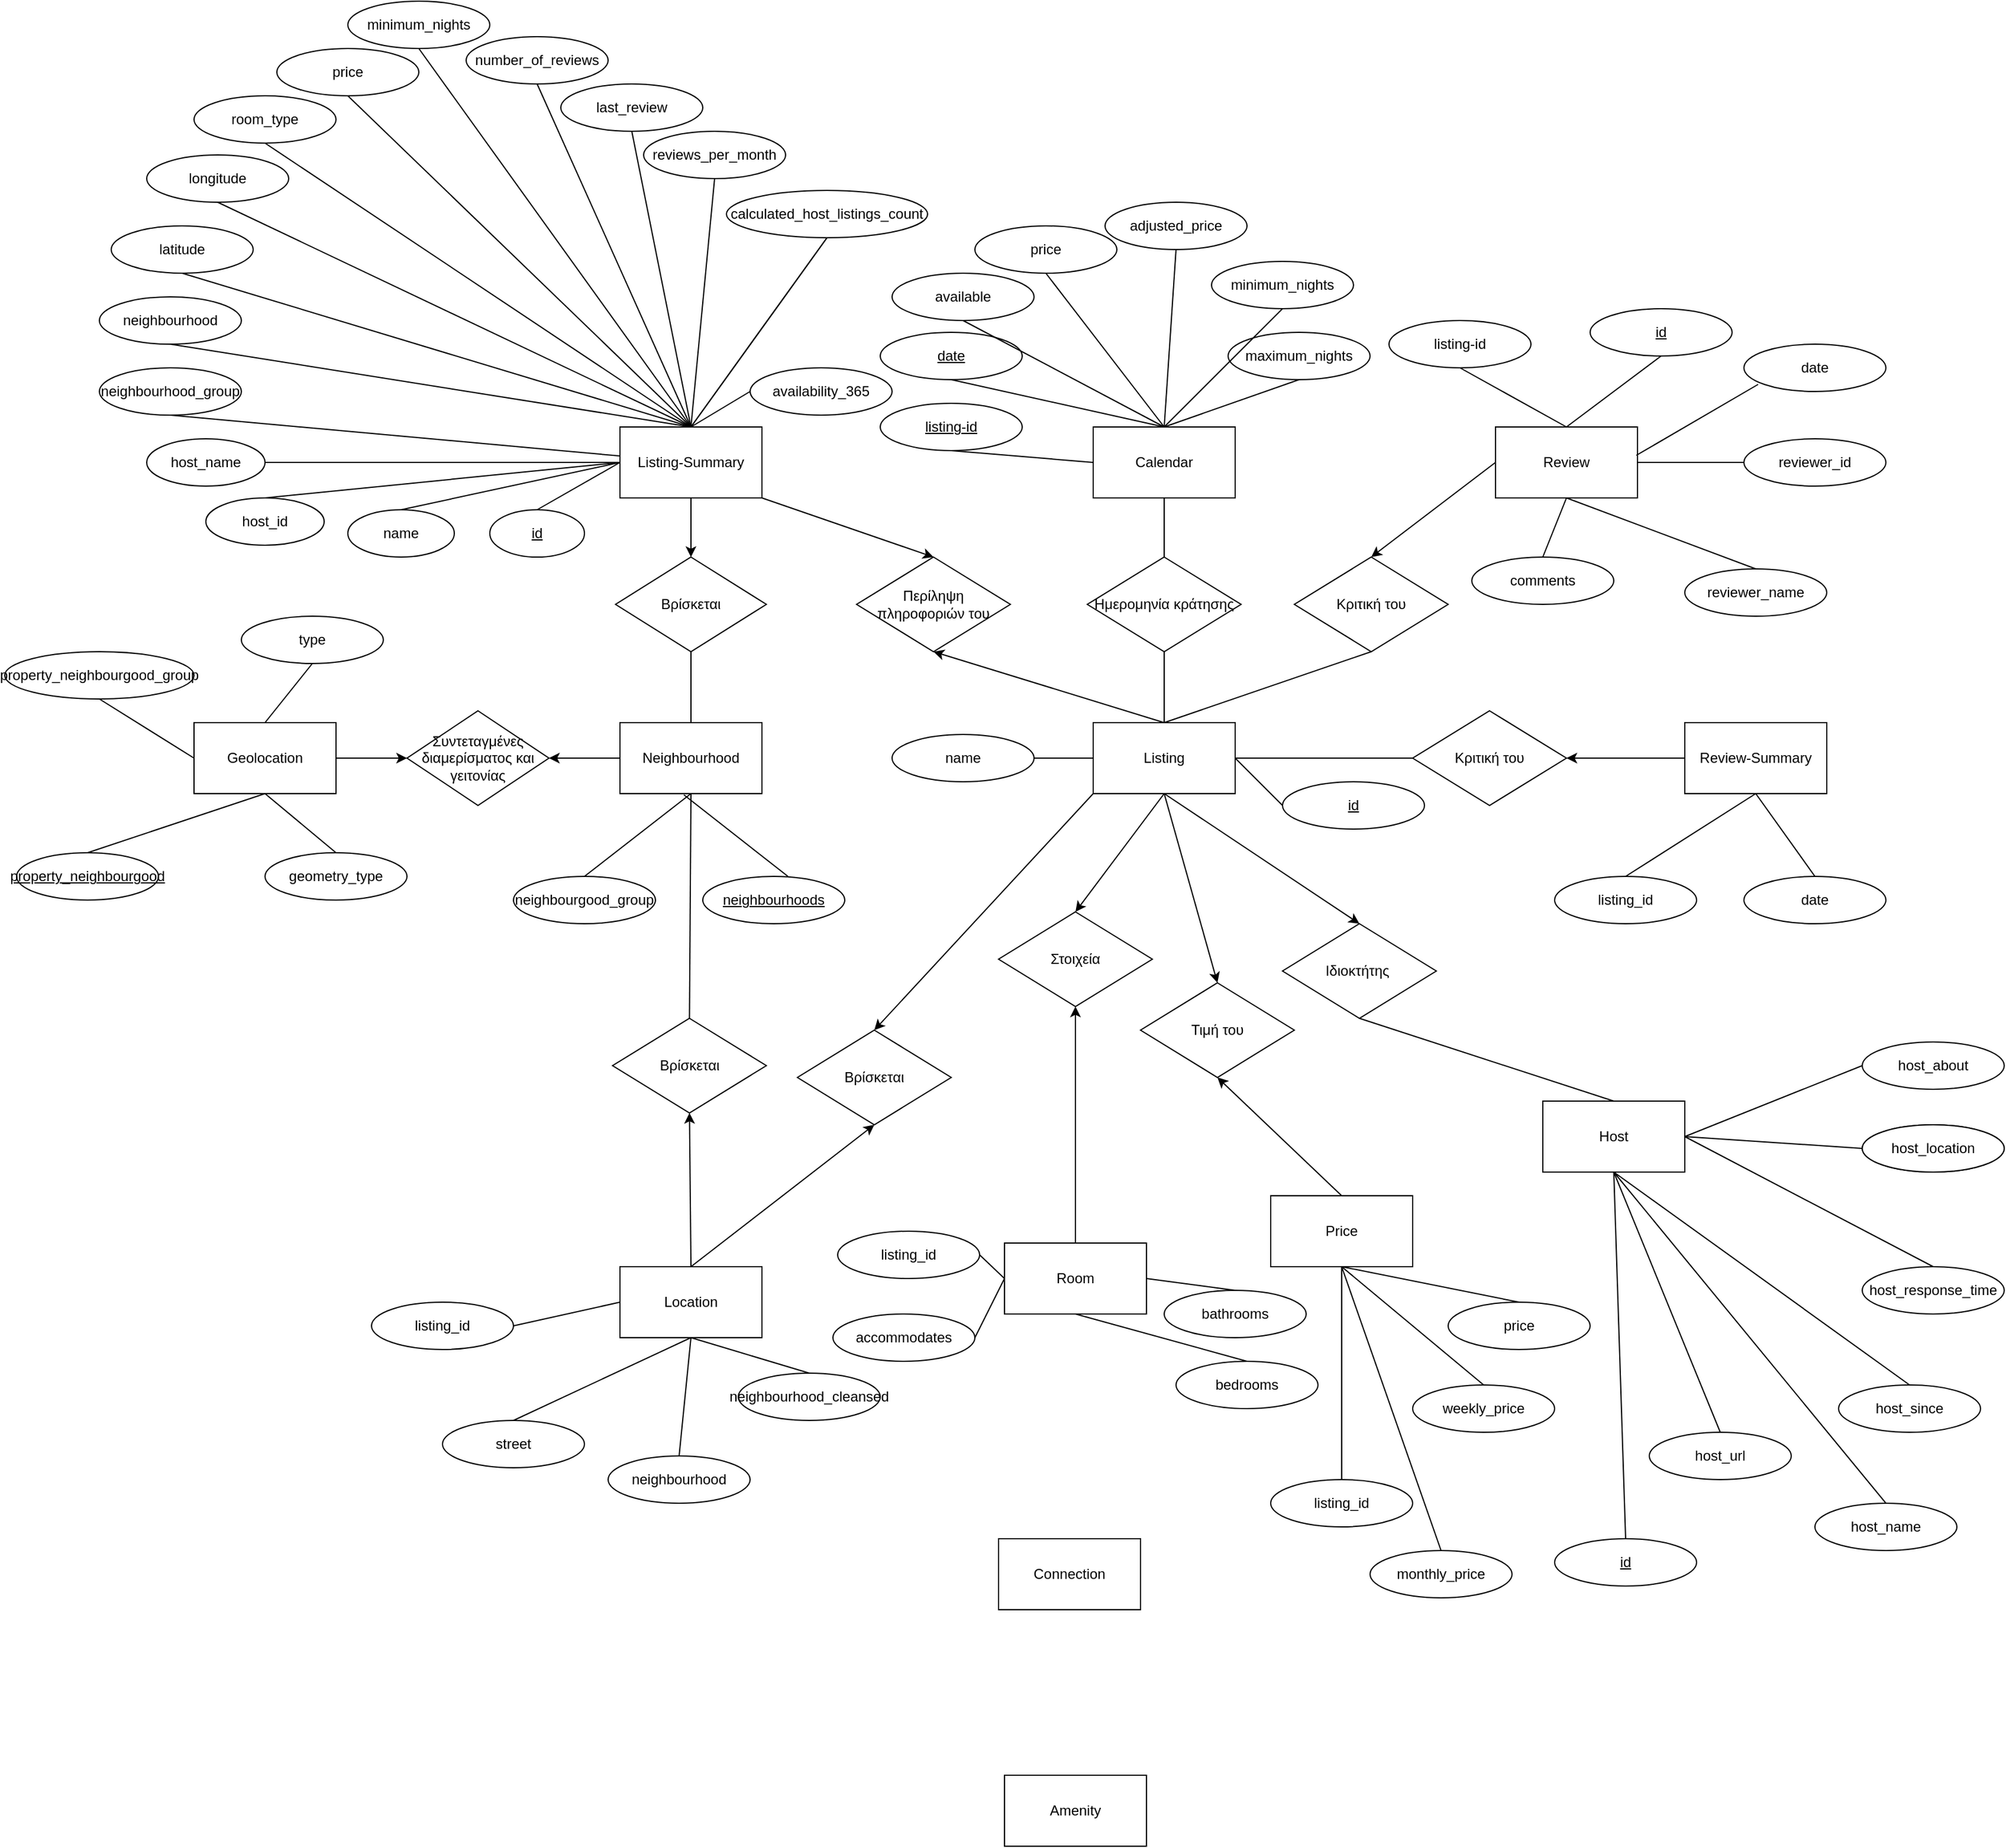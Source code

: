 <mxfile version="13.0.5" type="device"><diagram id="UAiMRbucUOJ_SY3LYuaQ" name="Page-1"><mxGraphModel dx="-914" dy="764" grid="1" gridSize="10" guides="1" tooltips="1" connect="1" arrows="1" fold="1" page="1" pageScale="1" pageWidth="2336" pageHeight="1654" math="0" shadow="0"><root><mxCell id="0"/><mxCell id="1" parent="0"/><mxCell id="X1BkcXf77LXOyuHD7ZVo-6" value="Neighbourhood" style="rounded=0;whiteSpace=wrap;html=1;" parent="1" vertex="1"><mxGeometry x="3200" y="640" width="120" height="60" as="geometry"/></mxCell><mxCell id="X1BkcXf77LXOyuHD7ZVo-7" value="Listing" style="rounded=0;whiteSpace=wrap;html=1;" parent="1" vertex="1"><mxGeometry x="3600" y="640" width="120" height="60" as="geometry"/></mxCell><mxCell id="X1BkcXf77LXOyuHD7ZVo-13" value="Calendar" style="rounded=0;whiteSpace=wrap;html=1;" parent="1" vertex="1"><mxGeometry x="3600" y="390" width="120" height="60" as="geometry"/></mxCell><mxCell id="X1BkcXf77LXOyuHD7ZVo-14" value="Ημερομηνία κράτησης" style="rhombus;whiteSpace=wrap;html=1;" parent="1" vertex="1"><mxGeometry x="3595" y="500" width="130" height="80" as="geometry"/></mxCell><mxCell id="BDQ0DOOAm5lUGZyzWq2v-1" value="Κριτική του" style="rhombus;whiteSpace=wrap;html=1;" parent="1" vertex="1"><mxGeometry x="3870" y="630" width="130" height="80" as="geometry"/></mxCell><mxCell id="peywVE52pKQyrYCD34j_-3" value="Ιδιοκτήτης&amp;nbsp;" style="rhombus;whiteSpace=wrap;html=1;" parent="1" vertex="1"><mxGeometry x="3760" y="810" width="130" height="80" as="geometry"/></mxCell><mxCell id="peywVE52pKQyrYCD34j_-10" value="Στοιχεία" style="rhombus;whiteSpace=wrap;html=1;" parent="1" vertex="1"><mxGeometry x="3520" y="800" width="130" height="80" as="geometry"/></mxCell><mxCell id="peywVE52pKQyrYCD34j_-14" value="Τιμή του" style="rhombus;whiteSpace=wrap;html=1;" parent="1" vertex="1"><mxGeometry x="3640" y="860" width="130" height="80" as="geometry"/></mxCell><mxCell id="peywVE52pKQyrYCD34j_-16" value="Βρίσκεται" style="rhombus;whiteSpace=wrap;html=1;" parent="1" vertex="1"><mxGeometry x="3350" y="900" width="130" height="80" as="geometry"/></mxCell><mxCell id="peywVE52pKQyrYCD34j_-22" value="Βρίσκεται" style="rhombus;whiteSpace=wrap;html=1;" parent="1" vertex="1"><mxGeometry x="3193.75" y="890" width="130" height="80" as="geometry"/></mxCell><mxCell id="BDQ0DOOAm5lUGZyzWq2v-3" value="Κριτική του" style="rhombus;whiteSpace=wrap;html=1;" parent="1" vertex="1"><mxGeometry x="3770" y="500" width="130" height="80" as="geometry"/></mxCell><mxCell id="X1BkcXf77LXOyuHD7ZVo-15" value="" style="endArrow=none;html=1;entryX=0.5;entryY=0;entryDx=0;entryDy=0;exitX=0.5;exitY=1;exitDx=0;exitDy=0;" parent="1" source="X1BkcXf77LXOyuHD7ZVo-14" target="X1BkcXf77LXOyuHD7ZVo-7" edge="1"><mxGeometry width="50" height="50" relative="1" as="geometry"><mxPoint x="3300" y="480" as="sourcePoint"/><mxPoint x="3350" y="430" as="targetPoint"/><Array as="points"><mxPoint x="3660" y="600"/></Array></mxGeometry></mxCell><mxCell id="X1BkcXf77LXOyuHD7ZVo-16" value="" style="endArrow=none;html=1;entryX=0.5;entryY=1;entryDx=0;entryDy=0;exitX=0.5;exitY=0;exitDx=0;exitDy=0;" parent="1" source="X1BkcXf77LXOyuHD7ZVo-14" target="X1BkcXf77LXOyuHD7ZVo-13" edge="1"><mxGeometry width="50" height="50" relative="1" as="geometry"><mxPoint x="3300" y="480" as="sourcePoint"/><mxPoint x="3350" y="430" as="targetPoint"/></mxGeometry></mxCell><mxCell id="X1BkcXf77LXOyuHD7ZVo-17" value="Listing-Summary" style="rounded=0;whiteSpace=wrap;html=1;" parent="1" vertex="1"><mxGeometry x="3200" y="390" width="120" height="60" as="geometry"/></mxCell><mxCell id="X1BkcXf77LXOyuHD7ZVo-21" value="Βρίσκεται" style="rhombus;whiteSpace=wrap;html=1;" parent="1" vertex="1"><mxGeometry x="3196.25" y="500" width="127.5" height="80" as="geometry"/></mxCell><mxCell id="X1BkcXf77LXOyuHD7ZVo-22" value="" style="endArrow=classic;html=1;exitX=0.5;exitY=1;exitDx=0;exitDy=0;entryX=0.5;entryY=0;entryDx=0;entryDy=0;" parent="1" source="X1BkcXf77LXOyuHD7ZVo-17" target="X1BkcXf77LXOyuHD7ZVo-21" edge="1"><mxGeometry width="50" height="50" relative="1" as="geometry"><mxPoint x="3300" y="630" as="sourcePoint"/><mxPoint x="3350" y="580" as="targetPoint"/></mxGeometry></mxCell><mxCell id="X1BkcXf77LXOyuHD7ZVo-23" value="" style="endArrow=none;html=1;exitX=0.5;exitY=0;exitDx=0;exitDy=0;entryX=0.5;entryY=1;entryDx=0;entryDy=0;" parent="1" source="X1BkcXf77LXOyuHD7ZVo-6" target="X1BkcXf77LXOyuHD7ZVo-21" edge="1"><mxGeometry width="50" height="50" relative="1" as="geometry"><mxPoint x="3300" y="630" as="sourcePoint"/><mxPoint x="3350" y="580" as="targetPoint"/></mxGeometry></mxCell><mxCell id="X1BkcXf77LXOyuHD7ZVo-24" value="Περίληψη πληροφοριών του" style="rhombus;whiteSpace=wrap;html=1;" parent="1" vertex="1"><mxGeometry x="3400" y="500" width="130" height="80" as="geometry"/></mxCell><mxCell id="X1BkcXf77LXOyuHD7ZVo-25" value="" style="endArrow=classic;html=1;exitX=1;exitY=1;exitDx=0;exitDy=0;entryX=0.5;entryY=0;entryDx=0;entryDy=0;" parent="1" source="X1BkcXf77LXOyuHD7ZVo-17" target="X1BkcXf77LXOyuHD7ZVo-24" edge="1"><mxGeometry width="50" height="50" relative="1" as="geometry"><mxPoint x="3300" y="630" as="sourcePoint"/><mxPoint x="3350" y="580" as="targetPoint"/></mxGeometry></mxCell><mxCell id="X1BkcXf77LXOyuHD7ZVo-26" value="" style="endArrow=classic;html=1;exitX=0.5;exitY=0;exitDx=0;exitDy=0;entryX=0.5;entryY=1;entryDx=0;entryDy=0;" parent="1" source="X1BkcXf77LXOyuHD7ZVo-7" target="X1BkcXf77LXOyuHD7ZVo-24" edge="1"><mxGeometry width="50" height="50" relative="1" as="geometry"><mxPoint x="3300" y="630" as="sourcePoint"/><mxPoint x="3350" y="580" as="targetPoint"/></mxGeometry></mxCell><mxCell id="X1BkcXf77LXOyuHD7ZVo-27" value="Review" style="rounded=0;whiteSpace=wrap;html=1;" parent="1" vertex="1"><mxGeometry x="3940" y="390" width="120" height="60" as="geometry"/></mxCell><mxCell id="X1BkcXf77LXOyuHD7ZVo-32" value="Review-Summary" style="rounded=0;whiteSpace=wrap;html=1;" parent="1" vertex="1"><mxGeometry x="4100" y="640" width="120" height="60" as="geometry"/></mxCell><mxCell id="X1BkcXf77LXOyuHD7ZVo-36" value="Geolocation" style="rounded=0;whiteSpace=wrap;html=1;" parent="1" vertex="1"><mxGeometry x="2840" y="640" width="120" height="60" as="geometry"/></mxCell><mxCell id="X1BkcXf77LXOyuHD7ZVo-37" value="Συντεταγμένες διαμερίσματος και γειτονίας" style="rhombus;whiteSpace=wrap;html=1;" parent="1" vertex="1"><mxGeometry x="3020" y="630" width="120" height="80" as="geometry"/></mxCell><mxCell id="X1BkcXf77LXOyuHD7ZVo-38" value="" style="endArrow=classic;html=1;exitX=1;exitY=0.5;exitDx=0;exitDy=0;entryX=0;entryY=0.5;entryDx=0;entryDy=0;" parent="1" target="X1BkcXf77LXOyuHD7ZVo-37" edge="1"><mxGeometry width="50" height="50" relative="1" as="geometry"><mxPoint x="2960" y="670" as="sourcePoint"/><mxPoint x="3210" y="580" as="targetPoint"/></mxGeometry></mxCell><mxCell id="X1BkcXf77LXOyuHD7ZVo-40" value="" style="endArrow=classic;html=1;exitX=0;exitY=0.5;exitDx=0;exitDy=0;entryX=1;entryY=0.5;entryDx=0;entryDy=0;" parent="1" source="X1BkcXf77LXOyuHD7ZVo-6" target="X1BkcXf77LXOyuHD7ZVo-37" edge="1"><mxGeometry width="50" height="50" relative="1" as="geometry"><mxPoint x="3460" y="630" as="sourcePoint"/><mxPoint x="3510" y="580" as="targetPoint"/></mxGeometry></mxCell><mxCell id="OshzOVzdiAapDsrD3Td_-1" value="neighbourgood_group" style="ellipse;whiteSpace=wrap;html=1;" parent="1" vertex="1"><mxGeometry x="3110" y="770" width="120" height="40" as="geometry"/></mxCell><mxCell id="OshzOVzdiAapDsrD3Td_-130" value="geometry_type" style="ellipse;whiteSpace=wrap;html=1;" parent="1" vertex="1"><mxGeometry x="2900" y="750" width="120" height="40" as="geometry"/></mxCell><mxCell id="OshzOVzdiAapDsrD3Td_-132" value="property_neighbourgood" style="ellipse;whiteSpace=wrap;html=1;fontStyle=4" parent="1" vertex="1"><mxGeometry x="2690" y="750" width="120" height="40" as="geometry"/></mxCell><mxCell id="OshzOVzdiAapDsrD3Td_-134" value="property_neighbourgood_group" style="ellipse;whiteSpace=wrap;html=1;" parent="1" vertex="1"><mxGeometry x="2680" y="580" width="160" height="40" as="geometry"/></mxCell><mxCell id="OshzOVzdiAapDsrD3Td_-136" value="type" style="ellipse;whiteSpace=wrap;html=1;" parent="1" vertex="1"><mxGeometry x="2880" y="550" width="120" height="40" as="geometry"/></mxCell><mxCell id="OshzOVzdiAapDsrD3Td_-2" value="&lt;u&gt;neighbourhoods&lt;/u&gt;" style="ellipse;whiteSpace=wrap;html=1;" parent="1" vertex="1"><mxGeometry x="3270" y="770" width="120" height="40" as="geometry"/></mxCell><mxCell id="OshzOVzdiAapDsrD3Td_-114" value="&lt;span&gt;name&lt;/span&gt;" style="ellipse;whiteSpace=wrap;html=1;fontStyle=0" parent="1" vertex="1"><mxGeometry x="3430" y="650" width="120" height="40" as="geometry"/></mxCell><mxCell id="peywVE52pKQyrYCD34j_-26" value="listing_id" style="ellipse;whiteSpace=wrap;html=1;fontStyle=0" parent="1" vertex="1"><mxGeometry x="2990" y="1130" width="120" height="40" as="geometry"/></mxCell><mxCell id="peywVE52pKQyrYCD34j_-28" value="street" style="ellipse;whiteSpace=wrap;html=1;fontStyle=0" parent="1" vertex="1"><mxGeometry x="3050" y="1230" width="120" height="40" as="geometry"/></mxCell><mxCell id="peywVE52pKQyrYCD34j_-30" value="neighbourhood" style="ellipse;whiteSpace=wrap;html=1;fontStyle=0" parent="1" vertex="1"><mxGeometry x="3190" y="1260" width="120" height="40" as="geometry"/></mxCell><mxCell id="peywVE52pKQyrYCD34j_-32" value="neighbourhood_cleansed" style="ellipse;whiteSpace=wrap;html=1;fontStyle=0" parent="1" vertex="1"><mxGeometry x="3300" y="1190" width="120" height="40" as="geometry"/></mxCell><mxCell id="peywVE52pKQyrYCD34j_-38" value="listing_id" style="ellipse;whiteSpace=wrap;html=1;fontStyle=0" parent="1" vertex="1"><mxGeometry x="3384" y="1070" width="120" height="40" as="geometry"/></mxCell><mxCell id="peywVE52pKQyrYCD34j_-44" value="accommodates" style="ellipse;whiteSpace=wrap;html=1;fontStyle=0" parent="1" vertex="1"><mxGeometry x="3380" y="1140" width="120" height="40" as="geometry"/></mxCell><mxCell id="peywVE52pKQyrYCD34j_-66" value="bedrooms" style="ellipse;whiteSpace=wrap;html=1;fontStyle=0" parent="1" vertex="1"><mxGeometry x="3670" y="1180" width="120" height="40" as="geometry"/></mxCell><mxCell id="peywVE52pKQyrYCD34j_-40" value="bathrooms" style="ellipse;whiteSpace=wrap;html=1;fontStyle=0" parent="1" vertex="1"><mxGeometry x="3660" y="1120" width="120" height="40" as="geometry"/></mxCell><mxCell id="peywVE52pKQyrYCD34j_-50" value="listing_id" style="ellipse;whiteSpace=wrap;html=1;fontStyle=0" parent="1" vertex="1"><mxGeometry x="3750" y="1280" width="120" height="40" as="geometry"/></mxCell><mxCell id="peywVE52pKQyrYCD34j_-55" value="weekly_price" style="ellipse;whiteSpace=wrap;html=1;fontStyle=0" parent="1" vertex="1"><mxGeometry x="3870" y="1200" width="120" height="40" as="geometry"/></mxCell><mxCell id="peywVE52pKQyrYCD34j_-69" value="monthly_price" style="ellipse;whiteSpace=wrap;html=1;fontStyle=0" parent="1" vertex="1"><mxGeometry x="3834" y="1340" width="120" height="40" as="geometry"/></mxCell><mxCell id="peywVE52pKQyrYCD34j_-52" value="price" style="ellipse;whiteSpace=wrap;html=1;fontStyle=0" parent="1" vertex="1"><mxGeometry x="3900" y="1130" width="120" height="40" as="geometry"/></mxCell><mxCell id="peywVE52pKQyrYCD34j_-60" value="host_url" style="ellipse;whiteSpace=wrap;html=1;fontStyle=0" parent="1" vertex="1"><mxGeometry x="4070" y="1240" width="120" height="40" as="geometry"/></mxCell><mxCell id="peywVE52pKQyrYCD34j_-64" value="host_since" style="ellipse;whiteSpace=wrap;html=1;fontStyle=0" parent="1" vertex="1"><mxGeometry x="4230" y="1200" width="120" height="40" as="geometry"/></mxCell><mxCell id="peywVE52pKQyrYCD34j_-78" value="host_location" style="ellipse;whiteSpace=wrap;html=1;fontStyle=0" parent="1" vertex="1"><mxGeometry x="4250" y="980" width="120" height="40" as="geometry"/></mxCell><mxCell id="peywVE52pKQyrYCD34j_-84" value="host_response_time" style="ellipse;whiteSpace=wrap;html=1;fontStyle=0" parent="1" vertex="1"><mxGeometry x="4250" y="1100" width="120" height="40" as="geometry"/></mxCell><mxCell id="peywVE52pKQyrYCD34j_-86" value="host_location" style="ellipse;whiteSpace=wrap;html=1;fontStyle=0" parent="1" vertex="1"><mxGeometry x="4250" y="980" width="120" height="40" as="geometry"/></mxCell><mxCell id="peywVE52pKQyrYCD34j_-80" value="host_about" style="ellipse;whiteSpace=wrap;html=1;fontStyle=0" parent="1" vertex="1"><mxGeometry x="4250" y="910" width="120" height="40" as="geometry"/></mxCell><mxCell id="peywVE52pKQyrYCD34j_-62" value="&lt;u&gt;id&lt;/u&gt;" style="ellipse;whiteSpace=wrap;html=1;fontStyle=0" parent="1" vertex="1"><mxGeometry x="3990" y="1330" width="120" height="40" as="geometry"/></mxCell><mxCell id="peywVE52pKQyrYCD34j_-75" value="host_name" style="ellipse;whiteSpace=wrap;html=1;fontStyle=0" parent="1" vertex="1"><mxGeometry x="4210" y="1300" width="120" height="40" as="geometry"/></mxCell><mxCell id="OshzOVzdiAapDsrD3Td_-122" value="&lt;span&gt;id&lt;/span&gt;" style="ellipse;whiteSpace=wrap;html=1;fontStyle=4" parent="1" vertex="1"><mxGeometry x="3760" y="690" width="120" height="40" as="geometry"/></mxCell><mxCell id="OshzOVzdiAapDsrD3Td_-3" value="" style="endArrow=none;html=1;exitX=0.5;exitY=0;exitDx=0;exitDy=0;entryX=0.5;entryY=1;entryDx=0;entryDy=0;" parent="1" source="OshzOVzdiAapDsrD3Td_-1" target="X1BkcXf77LXOyuHD7ZVo-6" edge="1"><mxGeometry width="50" height="50" relative="1" as="geometry"><mxPoint x="3490" y="630" as="sourcePoint"/><mxPoint x="3540" y="580" as="targetPoint"/></mxGeometry></mxCell><mxCell id="OshzOVzdiAapDsrD3Td_-4" value="" style="endArrow=none;html=1;exitX=0.6;exitY=0;exitDx=0;exitDy=0;exitPerimeter=0;entryX=0.45;entryY=1.017;entryDx=0;entryDy=0;entryPerimeter=0;" parent="1" source="OshzOVzdiAapDsrD3Td_-2" target="X1BkcXf77LXOyuHD7ZVo-6" edge="1"><mxGeometry width="50" height="50" relative="1" as="geometry"><mxPoint x="3490" y="630" as="sourcePoint"/><mxPoint x="3540" y="580" as="targetPoint"/></mxGeometry></mxCell><mxCell id="OshzOVzdiAapDsrD3Td_-10" value="listing_id" style="ellipse;whiteSpace=wrap;html=1;fontStyle=0" parent="1" vertex="1"><mxGeometry x="3990" y="770" width="120" height="40" as="geometry"/></mxCell><mxCell id="OshzOVzdiAapDsrD3Td_-16" value="listing-id" style="ellipse;whiteSpace=wrap;html=1;fontStyle=0" parent="1" vertex="1"><mxGeometry x="3850" y="300" width="120" height="40" as="geometry"/></mxCell><mxCell id="OshzOVzdiAapDsrD3Td_-34" value="maximum_nights" style="ellipse;whiteSpace=wrap;html=1;fontStyle=0" parent="1" vertex="1"><mxGeometry x="3714" y="310" width="120" height="40" as="geometry"/></mxCell><mxCell id="OshzOVzdiAapDsrD3Td_-36" value="minimum_nights" style="ellipse;whiteSpace=wrap;html=1;fontStyle=0" parent="1" vertex="1"><mxGeometry x="3700" y="250" width="120" height="40" as="geometry"/></mxCell><mxCell id="OshzOVzdiAapDsrD3Td_-38" value="adjusted_price" style="ellipse;whiteSpace=wrap;html=1;fontStyle=0" parent="1" vertex="1"><mxGeometry x="3610" y="200" width="120" height="40" as="geometry"/></mxCell><mxCell id="OshzOVzdiAapDsrD3Td_-40" value="price" style="ellipse;whiteSpace=wrap;html=1;fontStyle=0" parent="1" vertex="1"><mxGeometry x="3500" y="220" width="120" height="40" as="geometry"/></mxCell><mxCell id="OshzOVzdiAapDsrD3Td_-42" value="date" style="ellipse;whiteSpace=wrap;html=1;fontStyle=4" parent="1" vertex="1"><mxGeometry x="3420" y="310" width="120" height="40" as="geometry"/></mxCell><mxCell id="OshzOVzdiAapDsrD3Td_-44" value="available" style="ellipse;whiteSpace=wrap;html=1;fontStyle=0" parent="1" vertex="1"><mxGeometry x="3430" y="260" width="120" height="40" as="geometry"/></mxCell><mxCell id="OshzOVzdiAapDsrD3Td_-56" value="last_review" style="ellipse;whiteSpace=wrap;html=1;fontStyle=0" parent="1" vertex="1"><mxGeometry x="3150" y="100" width="120" height="40" as="geometry"/></mxCell><mxCell id="OshzOVzdiAapDsrD3Td_-62" value="reviews_per_month" style="ellipse;whiteSpace=wrap;html=1;fontStyle=0" parent="1" vertex="1"><mxGeometry x="3220" y="140" width="120" height="40" as="geometry"/></mxCell><mxCell id="OshzOVzdiAapDsrD3Td_-60" value="number_of_reviews" style="ellipse;whiteSpace=wrap;html=1;fontStyle=0" parent="1" vertex="1"><mxGeometry x="3070" y="60" width="120" height="40" as="geometry"/></mxCell><mxCell id="OshzOVzdiAapDsrD3Td_-58" value="minimum_nights" style="ellipse;whiteSpace=wrap;html=1;fontStyle=0" parent="1" vertex="1"><mxGeometry x="2970" y="30" width="120" height="40" as="geometry"/></mxCell><mxCell id="OshzOVzdiAapDsrD3Td_-67" value="longitude" style="ellipse;whiteSpace=wrap;html=1;fontStyle=0" parent="1" vertex="1"><mxGeometry x="2800" y="160" width="120" height="40" as="geometry"/></mxCell><mxCell id="OshzOVzdiAapDsrD3Td_-69" value="latitude" style="ellipse;whiteSpace=wrap;html=1;fontStyle=0" parent="1" vertex="1"><mxGeometry x="2770" y="220" width="120" height="40" as="geometry"/></mxCell><mxCell id="OshzOVzdiAapDsrD3Td_-71" value="neighbourhood" style="ellipse;whiteSpace=wrap;html=1;fontStyle=0" parent="1" vertex="1"><mxGeometry x="2760" y="280" width="120" height="40" as="geometry"/></mxCell><mxCell id="OshzOVzdiAapDsrD3Td_-73" value="neighbourhood_group" style="ellipse;whiteSpace=wrap;html=1;fontStyle=0" parent="1" vertex="1"><mxGeometry x="2760" y="340" width="120" height="40" as="geometry"/></mxCell><mxCell id="OshzOVzdiAapDsrD3Td_-75" value="host_name" style="ellipse;whiteSpace=wrap;html=1;fontStyle=0" parent="1" vertex="1"><mxGeometry x="2800" y="400" width="100" height="40" as="geometry"/></mxCell><mxCell id="OshzOVzdiAapDsrD3Td_-77" value="availability_365" style="ellipse;whiteSpace=wrap;html=1;fontStyle=0" parent="1" vertex="1"><mxGeometry x="3310" y="340" width="120" height="40" as="geometry"/></mxCell><mxCell id="OshzOVzdiAapDsrD3Td_-79" value="host_id" style="ellipse;whiteSpace=wrap;html=1;fontStyle=0" parent="1" vertex="1"><mxGeometry x="2850" y="450" width="100" height="40" as="geometry"/></mxCell><mxCell id="OshzOVzdiAapDsrD3Td_-83" value="name" style="ellipse;whiteSpace=wrap;html=1;fontStyle=0" parent="1" vertex="1"><mxGeometry x="2970" y="460" width="90" height="40" as="geometry"/></mxCell><mxCell id="OshzOVzdiAapDsrD3Td_-85" value="price" style="ellipse;whiteSpace=wrap;html=1;fontStyle=0" parent="1" vertex="1"><mxGeometry x="2910" y="70" width="120" height="40" as="geometry"/></mxCell><mxCell id="OshzOVzdiAapDsrD3Td_-81" value="id" style="ellipse;whiteSpace=wrap;html=1;fontStyle=4" parent="1" vertex="1"><mxGeometry x="3090" y="460" width="80" height="40" as="geometry"/></mxCell><mxCell id="OshzOVzdiAapDsrD3Td_-65" value="room_type" style="ellipse;whiteSpace=wrap;html=1;fontStyle=0" parent="1" vertex="1"><mxGeometry x="2840" y="110" width="120" height="40" as="geometry"/></mxCell><mxCell id="OshzOVzdiAapDsrD3Td_-46" value="listing-id" style="ellipse;whiteSpace=wrap;html=1;fontStyle=4" parent="1" vertex="1"><mxGeometry x="3420" y="370" width="120" height="40" as="geometry"/></mxCell><mxCell id="OshzOVzdiAapDsrD3Td_-18" value="id" style="ellipse;whiteSpace=wrap;html=1;fontStyle=4" parent="1" vertex="1"><mxGeometry x="4020" y="290" width="120" height="40" as="geometry"/></mxCell><mxCell id="OshzOVzdiAapDsrD3Td_-20" value="date" style="ellipse;whiteSpace=wrap;html=1;fontStyle=0" parent="1" vertex="1"><mxGeometry x="4150" y="320" width="120" height="40" as="geometry"/></mxCell><mxCell id="OshzOVzdiAapDsrD3Td_-22" value="reviewer_id" style="ellipse;whiteSpace=wrap;html=1;fontStyle=0" parent="1" vertex="1"><mxGeometry x="4150" y="400" width="120" height="40" as="geometry"/></mxCell><mxCell id="OshzOVzdiAapDsrD3Td_-24" value="reviewer_name" style="ellipse;whiteSpace=wrap;html=1;fontStyle=0" parent="1" vertex="1"><mxGeometry x="4100" y="510" width="120" height="40" as="geometry"/></mxCell><mxCell id="OshzOVzdiAapDsrD3Td_-26" value="comments" style="ellipse;whiteSpace=wrap;html=1;fontStyle=0" parent="1" vertex="1"><mxGeometry x="3920" y="500" width="120" height="40" as="geometry"/></mxCell><mxCell id="OshzOVzdiAapDsrD3Td_-11" value="&lt;span&gt;date&lt;/span&gt;" style="ellipse;whiteSpace=wrap;html=1;fontStyle=0" parent="1" vertex="1"><mxGeometry x="4150" y="770" width="120" height="40" as="geometry"/></mxCell><mxCell id="OshzOVzdiAapDsrD3Td_-14" value="" style="endArrow=none;html=1;entryX=0.5;entryY=0;entryDx=0;entryDy=0;exitX=0.5;exitY=1;exitDx=0;exitDy=0;" parent="1" source="X1BkcXf77LXOyuHD7ZVo-32" target="OshzOVzdiAapDsrD3Td_-10" edge="1"><mxGeometry width="50" height="50" relative="1" as="geometry"><mxPoint x="3610" y="530" as="sourcePoint"/><mxPoint x="3660" y="480" as="targetPoint"/></mxGeometry></mxCell><mxCell id="OshzOVzdiAapDsrD3Td_-15" value="" style="endArrow=none;html=1;entryX=0.5;entryY=0;entryDx=0;entryDy=0;exitX=0.5;exitY=1;exitDx=0;exitDy=0;" parent="1" source="X1BkcXf77LXOyuHD7ZVo-32" target="OshzOVzdiAapDsrD3Td_-11" edge="1"><mxGeometry width="50" height="50" relative="1" as="geometry"><mxPoint x="4120" y="703" as="sourcePoint"/><mxPoint x="3660" y="480" as="targetPoint"/></mxGeometry></mxCell><mxCell id="OshzOVzdiAapDsrD3Td_-28" value="" style="endArrow=none;html=1;entryX=0.5;entryY=1;entryDx=0;entryDy=0;exitX=0.5;exitY=0;exitDx=0;exitDy=0;" parent="1" source="OshzOVzdiAapDsrD3Td_-26" target="X1BkcXf77LXOyuHD7ZVo-27" edge="1"><mxGeometry width="50" height="50" relative="1" as="geometry"><mxPoint x="4080" y="510" as="sourcePoint"/><mxPoint x="4130" y="460" as="targetPoint"/></mxGeometry></mxCell><mxCell id="OshzOVzdiAapDsrD3Td_-29" value="" style="endArrow=none;html=1;entryX=0.5;entryY=1;entryDx=0;entryDy=0;exitX=0.5;exitY=0;exitDx=0;exitDy=0;" parent="1" source="OshzOVzdiAapDsrD3Td_-24" target="X1BkcXf77LXOyuHD7ZVo-27" edge="1"><mxGeometry width="50" height="50" relative="1" as="geometry"><mxPoint x="4090" y="510" as="sourcePoint"/><mxPoint x="4140" y="460" as="targetPoint"/></mxGeometry></mxCell><mxCell id="OshzOVzdiAapDsrD3Td_-30" value="" style="endArrow=none;html=1;entryX=0;entryY=0.5;entryDx=0;entryDy=0;exitX=1;exitY=0.5;exitDx=0;exitDy=0;" parent="1" source="X1BkcXf77LXOyuHD7ZVo-27" target="OshzOVzdiAapDsrD3Td_-22" edge="1"><mxGeometry width="50" height="50" relative="1" as="geometry"><mxPoint x="4090" y="510" as="sourcePoint"/><mxPoint x="4140" y="460" as="targetPoint"/></mxGeometry></mxCell><mxCell id="OshzOVzdiAapDsrD3Td_-31" value="" style="endArrow=none;html=1;entryX=0.1;entryY=0.85;entryDx=0;entryDy=0;entryPerimeter=0;exitX=0.992;exitY=0.4;exitDx=0;exitDy=0;exitPerimeter=0;" parent="1" source="X1BkcXf77LXOyuHD7ZVo-27" target="OshzOVzdiAapDsrD3Td_-20" edge="1"><mxGeometry width="50" height="50" relative="1" as="geometry"><mxPoint x="4090" y="510" as="sourcePoint"/><mxPoint x="4140" y="460" as="targetPoint"/></mxGeometry></mxCell><mxCell id="OshzOVzdiAapDsrD3Td_-32" value="" style="endArrow=none;html=1;entryX=0.5;entryY=1;entryDx=0;entryDy=0;exitX=0.5;exitY=0;exitDx=0;exitDy=0;" parent="1" source="X1BkcXf77LXOyuHD7ZVo-27" target="OshzOVzdiAapDsrD3Td_-18" edge="1"><mxGeometry width="50" height="50" relative="1" as="geometry"><mxPoint x="4090" y="510" as="sourcePoint"/><mxPoint x="4140" y="460" as="targetPoint"/></mxGeometry></mxCell><mxCell id="OshzOVzdiAapDsrD3Td_-33" value="" style="endArrow=none;html=1;entryX=0.5;entryY=1;entryDx=0;entryDy=0;exitX=0.5;exitY=0;exitDx=0;exitDy=0;" parent="1" source="X1BkcXf77LXOyuHD7ZVo-27" target="OshzOVzdiAapDsrD3Td_-16" edge="1"><mxGeometry width="50" height="50" relative="1" as="geometry"><mxPoint x="4090" y="510" as="sourcePoint"/><mxPoint x="4140" y="460" as="targetPoint"/></mxGeometry></mxCell><mxCell id="OshzOVzdiAapDsrD3Td_-48" style="edgeStyle=orthogonalEdgeStyle;rounded=0;orthogonalLoop=1;jettySize=auto;html=1;exitX=0.5;exitY=1;exitDx=0;exitDy=0;" parent="1" source="OshzOVzdiAapDsrD3Td_-36" target="OshzOVzdiAapDsrD3Td_-36" edge="1"><mxGeometry relative="1" as="geometry"/></mxCell><mxCell id="OshzOVzdiAapDsrD3Td_-49" value="" style="endArrow=none;html=1;entryX=0.5;entryY=0;entryDx=0;entryDy=0;exitX=0.5;exitY=1;exitDx=0;exitDy=0;" parent="1" source="OshzOVzdiAapDsrD3Td_-34" target="X1BkcXf77LXOyuHD7ZVo-13" edge="1"><mxGeometry width="50" height="50" relative="1" as="geometry"><mxPoint x="3590" y="480" as="sourcePoint"/><mxPoint x="3640" y="430" as="targetPoint"/></mxGeometry></mxCell><mxCell id="OshzOVzdiAapDsrD3Td_-50" value="" style="endArrow=none;html=1;entryX=0.5;entryY=1;entryDx=0;entryDy=0;exitX=0.5;exitY=0;exitDx=0;exitDy=0;" parent="1" source="X1BkcXf77LXOyuHD7ZVo-13" target="OshzOVzdiAapDsrD3Td_-36" edge="1"><mxGeometry width="50" height="50" relative="1" as="geometry"><mxPoint x="3590" y="480" as="sourcePoint"/><mxPoint x="3640" y="430" as="targetPoint"/></mxGeometry></mxCell><mxCell id="OshzOVzdiAapDsrD3Td_-51" value="" style="endArrow=none;html=1;entryX=0.5;entryY=1;entryDx=0;entryDy=0;exitX=0.5;exitY=0;exitDx=0;exitDy=0;" parent="1" source="X1BkcXf77LXOyuHD7ZVo-13" target="OshzOVzdiAapDsrD3Td_-38" edge="1"><mxGeometry width="50" height="50" relative="1" as="geometry"><mxPoint x="3590" y="480" as="sourcePoint"/><mxPoint x="3640" y="430" as="targetPoint"/></mxGeometry></mxCell><mxCell id="OshzOVzdiAapDsrD3Td_-52" value="" style="endArrow=none;html=1;entryX=0.5;entryY=1;entryDx=0;entryDy=0;exitX=0.5;exitY=0;exitDx=0;exitDy=0;" parent="1" source="X1BkcXf77LXOyuHD7ZVo-13" target="OshzOVzdiAapDsrD3Td_-40" edge="1"><mxGeometry width="50" height="50" relative="1" as="geometry"><mxPoint x="3590" y="480" as="sourcePoint"/><mxPoint x="3640" y="430" as="targetPoint"/></mxGeometry></mxCell><mxCell id="OshzOVzdiAapDsrD3Td_-53" value="" style="endArrow=none;html=1;entryX=0.5;entryY=1;entryDx=0;entryDy=0;exitX=0.5;exitY=0;exitDx=0;exitDy=0;" parent="1" source="X1BkcXf77LXOyuHD7ZVo-13" target="OshzOVzdiAapDsrD3Td_-44" edge="1"><mxGeometry width="50" height="50" relative="1" as="geometry"><mxPoint x="3590" y="480" as="sourcePoint"/><mxPoint x="3640" y="430" as="targetPoint"/></mxGeometry></mxCell><mxCell id="OshzOVzdiAapDsrD3Td_-54" value="" style="endArrow=none;html=1;entryX=0.5;entryY=1;entryDx=0;entryDy=0;exitX=0.5;exitY=0;exitDx=0;exitDy=0;" parent="1" source="X1BkcXf77LXOyuHD7ZVo-13" target="OshzOVzdiAapDsrD3Td_-42" edge="1"><mxGeometry width="50" height="50" relative="1" as="geometry"><mxPoint x="3590" y="480" as="sourcePoint"/><mxPoint x="3640" y="430" as="targetPoint"/></mxGeometry></mxCell><mxCell id="OshzOVzdiAapDsrD3Td_-55" value="" style="endArrow=none;html=1;exitX=0.5;exitY=1;exitDx=0;exitDy=0;entryX=0;entryY=0.5;entryDx=0;entryDy=0;" parent="1" source="OshzOVzdiAapDsrD3Td_-46" target="X1BkcXf77LXOyuHD7ZVo-13" edge="1"><mxGeometry width="50" height="50" relative="1" as="geometry"><mxPoint x="3590" y="480" as="sourcePoint"/><mxPoint x="3640" y="430" as="targetPoint"/></mxGeometry></mxCell><mxCell id="OshzOVzdiAapDsrD3Td_-94" value="" style="endArrow=none;html=1;entryX=0.5;entryY=1;entryDx=0;entryDy=0;exitX=0.5;exitY=0;exitDx=0;exitDy=0;" parent="1" source="X1BkcXf77LXOyuHD7ZVo-17" target="OshzOVzdiAapDsrD3Td_-87" edge="1"><mxGeometry width="50" height="50" relative="1" as="geometry"><mxPoint x="3220" y="380" as="sourcePoint"/><mxPoint x="3270" y="330" as="targetPoint"/></mxGeometry></mxCell><mxCell id="OshzOVzdiAapDsrD3Td_-96" value="" style="endArrow=none;html=1;entryX=0.5;entryY=1;entryDx=0;entryDy=0;exitX=0.5;exitY=0;exitDx=0;exitDy=0;" parent="1" source="X1BkcXf77LXOyuHD7ZVo-17" target="OshzOVzdiAapDsrD3Td_-56" edge="1"><mxGeometry width="50" height="50" relative="1" as="geometry"><mxPoint x="3220" y="380" as="sourcePoint"/><mxPoint x="3270" y="330" as="targetPoint"/></mxGeometry></mxCell><mxCell id="OshzOVzdiAapDsrD3Td_-97" value="" style="endArrow=none;html=1;entryX=0.5;entryY=1;entryDx=0;entryDy=0;exitX=0.5;exitY=0;exitDx=0;exitDy=0;" parent="1" source="X1BkcXf77LXOyuHD7ZVo-17" target="OshzOVzdiAapDsrD3Td_-60" edge="1"><mxGeometry width="50" height="50" relative="1" as="geometry"><mxPoint x="3220" y="380" as="sourcePoint"/><mxPoint x="3270" y="330" as="targetPoint"/></mxGeometry></mxCell><mxCell id="OshzOVzdiAapDsrD3Td_-98" value="" style="endArrow=none;html=1;entryX=0.5;entryY=1;entryDx=0;entryDy=0;exitX=0.5;exitY=0;exitDx=0;exitDy=0;" parent="1" source="X1BkcXf77LXOyuHD7ZVo-17" target="OshzOVzdiAapDsrD3Td_-58" edge="1"><mxGeometry width="50" height="50" relative="1" as="geometry"><mxPoint x="3220" y="380" as="sourcePoint"/><mxPoint x="3270" y="330" as="targetPoint"/></mxGeometry></mxCell><mxCell id="OshzOVzdiAapDsrD3Td_-99" value="" style="endArrow=none;html=1;entryX=0.5;entryY=1;entryDx=0;entryDy=0;exitX=0.5;exitY=0;exitDx=0;exitDy=0;" parent="1" source="X1BkcXf77LXOyuHD7ZVo-17" target="OshzOVzdiAapDsrD3Td_-85" edge="1"><mxGeometry width="50" height="50" relative="1" as="geometry"><mxPoint x="3220" y="380" as="sourcePoint"/><mxPoint x="3270" y="330" as="targetPoint"/></mxGeometry></mxCell><mxCell id="OshzOVzdiAapDsrD3Td_-100" value="" style="endArrow=none;html=1;entryX=0.5;entryY=1;entryDx=0;entryDy=0;exitX=0.5;exitY=0;exitDx=0;exitDy=0;" parent="1" source="X1BkcXf77LXOyuHD7ZVo-17" target="OshzOVzdiAapDsrD3Td_-65" edge="1"><mxGeometry width="50" height="50" relative="1" as="geometry"><mxPoint x="3220" y="380" as="sourcePoint"/><mxPoint x="3270" y="330" as="targetPoint"/></mxGeometry></mxCell><mxCell id="OshzOVzdiAapDsrD3Td_-101" value="" style="endArrow=none;html=1;exitX=0.5;exitY=1;exitDx=0;exitDy=0;entryX=0.5;entryY=0;entryDx=0;entryDy=0;" parent="1" source="OshzOVzdiAapDsrD3Td_-67" target="X1BkcXf77LXOyuHD7ZVo-17" edge="1"><mxGeometry width="50" height="50" relative="1" as="geometry"><mxPoint x="3220" y="380" as="sourcePoint"/><mxPoint x="3270" y="330" as="targetPoint"/></mxGeometry></mxCell><mxCell id="OshzOVzdiAapDsrD3Td_-102" value="" style="endArrow=none;html=1;entryX=0.5;entryY=1;entryDx=0;entryDy=0;exitX=0.5;exitY=0;exitDx=0;exitDy=0;" parent="1" source="X1BkcXf77LXOyuHD7ZVo-17" target="OshzOVzdiAapDsrD3Td_-69" edge="1"><mxGeometry width="50" height="50" relative="1" as="geometry"><mxPoint x="3220" y="380" as="sourcePoint"/><mxPoint x="3270" y="330" as="targetPoint"/></mxGeometry></mxCell><mxCell id="OshzOVzdiAapDsrD3Td_-103" value="" style="endArrow=none;html=1;entryX=0.5;entryY=1;entryDx=0;entryDy=0;exitX=0.5;exitY=0;exitDx=0;exitDy=0;" parent="1" source="X1BkcXf77LXOyuHD7ZVo-17" target="OshzOVzdiAapDsrD3Td_-71" edge="1"><mxGeometry width="50" height="50" relative="1" as="geometry"><mxPoint x="3220" y="380" as="sourcePoint"/><mxPoint x="3270" y="330" as="targetPoint"/></mxGeometry></mxCell><mxCell id="OshzOVzdiAapDsrD3Td_-104" value="" style="endArrow=none;html=1;entryX=0.5;entryY=1;entryDx=0;entryDy=0;" parent="1" source="X1BkcXf77LXOyuHD7ZVo-17" target="OshzOVzdiAapDsrD3Td_-73" edge="1"><mxGeometry width="50" height="50" relative="1" as="geometry"><mxPoint x="3220" y="380" as="sourcePoint"/><mxPoint x="3270" y="330" as="targetPoint"/></mxGeometry></mxCell><mxCell id="OshzOVzdiAapDsrD3Td_-105" value="" style="endArrow=none;html=1;exitX=1;exitY=0.5;exitDx=0;exitDy=0;entryX=0;entryY=0.5;entryDx=0;entryDy=0;" parent="1" source="OshzOVzdiAapDsrD3Td_-75" target="X1BkcXf77LXOyuHD7ZVo-17" edge="1"><mxGeometry width="50" height="50" relative="1" as="geometry"><mxPoint x="3220" y="380" as="sourcePoint"/><mxPoint x="3270" y="330" as="targetPoint"/></mxGeometry></mxCell><mxCell id="OshzOVzdiAapDsrD3Td_-106" value="" style="endArrow=none;html=1;exitX=0.5;exitY=0;exitDx=0;exitDy=0;entryX=0;entryY=0.5;entryDx=0;entryDy=0;" parent="1" source="OshzOVzdiAapDsrD3Td_-79" target="X1BkcXf77LXOyuHD7ZVo-17" edge="1"><mxGeometry width="50" height="50" relative="1" as="geometry"><mxPoint x="3220" y="380" as="sourcePoint"/><mxPoint x="3270" y="330" as="targetPoint"/></mxGeometry></mxCell><mxCell id="OshzOVzdiAapDsrD3Td_-107" value="" style="endArrow=none;html=1;entryX=0.5;entryY=0;entryDx=0;entryDy=0;exitX=0;exitY=0.5;exitDx=0;exitDy=0;" parent="1" source="X1BkcXf77LXOyuHD7ZVo-17" target="OshzOVzdiAapDsrD3Td_-83" edge="1"><mxGeometry width="50" height="50" relative="1" as="geometry"><mxPoint x="3220" y="380" as="sourcePoint"/><mxPoint x="3270" y="330" as="targetPoint"/></mxGeometry></mxCell><mxCell id="OshzOVzdiAapDsrD3Td_-109" value="" style="endArrow=none;html=1;entryX=0.5;entryY=0;entryDx=0;entryDy=0;exitX=0;exitY=0.5;exitDx=0;exitDy=0;" parent="1" source="X1BkcXf77LXOyuHD7ZVo-17" target="OshzOVzdiAapDsrD3Td_-81" edge="1"><mxGeometry width="50" height="50" relative="1" as="geometry"><mxPoint x="3220" y="380" as="sourcePoint"/><mxPoint x="3270" y="330" as="targetPoint"/></mxGeometry></mxCell><mxCell id="OshzOVzdiAapDsrD3Td_-87" value="calculated_host_listings_count" style="ellipse;whiteSpace=wrap;html=1;fontStyle=0" parent="1" vertex="1"><mxGeometry x="3290" y="190" width="170" height="40" as="geometry"/></mxCell><mxCell id="OshzOVzdiAapDsrD3Td_-110" value="" style="endArrow=none;html=1;entryX=0.5;entryY=1;entryDx=0;entryDy=0;exitX=0.5;exitY=0;exitDx=0;exitDy=0;" parent="1" source="X1BkcXf77LXOyuHD7ZVo-17" target="OshzOVzdiAapDsrD3Td_-87" edge="1"><mxGeometry width="50" height="50" relative="1" as="geometry"><mxPoint x="3260" y="390" as="sourcePoint"/><mxPoint x="3410" y="220" as="targetPoint"/></mxGeometry></mxCell><mxCell id="OshzOVzdiAapDsrD3Td_-128" value="" style="endArrow=none;html=1;entryX=0;entryY=0.5;entryDx=0;entryDy=0;exitX=1;exitY=0.5;exitDx=0;exitDy=0;" parent="1" source="OshzOVzdiAapDsrD3Td_-114" target="X1BkcXf77LXOyuHD7ZVo-7" edge="1"><mxGeometry width="50" height="50" relative="1" as="geometry"><mxPoint x="3420" y="780" as="sourcePoint"/><mxPoint x="3470" y="730" as="targetPoint"/></mxGeometry></mxCell><mxCell id="OshzOVzdiAapDsrD3Td_-129" value="" style="endArrow=none;html=1;exitX=0;exitY=0.5;exitDx=0;exitDy=0;entryX=1;entryY=0.5;entryDx=0;entryDy=0;" parent="1" source="OshzOVzdiAapDsrD3Td_-122" target="X1BkcXf77LXOyuHD7ZVo-7" edge="1"><mxGeometry width="50" height="50" relative="1" as="geometry"><mxPoint x="3420" y="780" as="sourcePoint"/><mxPoint x="3730" y="670" as="targetPoint"/></mxGeometry></mxCell><mxCell id="OshzOVzdiAapDsrD3Td_-138" value="" style="endArrow=none;html=1;entryX=0.5;entryY=1;entryDx=0;entryDy=0;exitX=0.5;exitY=0;exitDx=0;exitDy=0;" parent="1" source="OshzOVzdiAapDsrD3Td_-130" target="X1BkcXf77LXOyuHD7ZVo-36" edge="1"><mxGeometry width="50" height="50" relative="1" as="geometry"><mxPoint x="3020" y="780" as="sourcePoint"/><mxPoint x="3070" y="730" as="targetPoint"/></mxGeometry></mxCell><mxCell id="OshzOVzdiAapDsrD3Td_-139" value="" style="endArrow=none;html=1;entryX=0.5;entryY=0;entryDx=0;entryDy=0;exitX=0.5;exitY=1;exitDx=0;exitDy=0;" parent="1" source="X1BkcXf77LXOyuHD7ZVo-36" target="OshzOVzdiAapDsrD3Td_-132" edge="1"><mxGeometry width="50" height="50" relative="1" as="geometry"><mxPoint x="3020" y="780" as="sourcePoint"/><mxPoint x="3070" y="730" as="targetPoint"/></mxGeometry></mxCell><mxCell id="OshzOVzdiAapDsrD3Td_-140" value="" style="endArrow=none;html=1;entryX=0.5;entryY=1;entryDx=0;entryDy=0;exitX=0;exitY=0.5;exitDx=0;exitDy=0;" parent="1" source="X1BkcXf77LXOyuHD7ZVo-36" edge="1"><mxGeometry width="50" height="50" relative="1" as="geometry"><mxPoint x="3020" y="780" as="sourcePoint"/><mxPoint x="2760" y="620" as="targetPoint"/></mxGeometry></mxCell><mxCell id="OshzOVzdiAapDsrD3Td_-141" value="" style="endArrow=none;html=1;entryX=0.5;entryY=1;entryDx=0;entryDy=0;exitX=0.5;exitY=0;exitDx=0;exitDy=0;" parent="1" source="X1BkcXf77LXOyuHD7ZVo-36" target="OshzOVzdiAapDsrD3Td_-136" edge="1"><mxGeometry width="50" height="50" relative="1" as="geometry"><mxPoint x="3020" y="780" as="sourcePoint"/><mxPoint x="3070" y="730" as="targetPoint"/></mxGeometry></mxCell><mxCell id="OshzOVzdiAapDsrD3Td_-144" value="" style="endArrow=none;html=1;entryX=0.5;entryY=1;entryDx=0;entryDy=0;exitX=0.5;exitY=0;exitDx=0;exitDy=0;" parent="1" source="X1BkcXf77LXOyuHD7ZVo-17" target="OshzOVzdiAapDsrD3Td_-62" edge="1"><mxGeometry width="50" height="50" relative="1" as="geometry"><mxPoint x="3050" y="430" as="sourcePoint"/><mxPoint x="3100" y="380" as="targetPoint"/></mxGeometry></mxCell><mxCell id="OshzOVzdiAapDsrD3Td_-147" value="" style="endArrow=none;html=1;entryX=0;entryY=0.5;entryDx=0;entryDy=0;exitX=0.5;exitY=0;exitDx=0;exitDy=0;" parent="1" source="X1BkcXf77LXOyuHD7ZVo-17" target="OshzOVzdiAapDsrD3Td_-77" edge="1"><mxGeometry width="50" height="50" relative="1" as="geometry"><mxPoint x="3050" y="430" as="sourcePoint"/><mxPoint x="3100" y="380" as="targetPoint"/></mxGeometry></mxCell><mxCell id="BDQ0DOOAm5lUGZyzWq2v-7" value="" style="endArrow=classic;html=1;exitX=0;exitY=0.5;exitDx=0;exitDy=0;entryX=0.5;entryY=0;entryDx=0;entryDy=0;" parent="1" source="X1BkcXf77LXOyuHD7ZVo-27" target="BDQ0DOOAm5lUGZyzWq2v-3" edge="1"><mxGeometry width="50" height="50" relative="1" as="geometry"><mxPoint x="3490" y="500" as="sourcePoint"/><mxPoint x="3540" y="450" as="targetPoint"/></mxGeometry></mxCell><mxCell id="BDQ0DOOAm5lUGZyzWq2v-8" value="" style="endArrow=classic;html=1;exitX=0;exitY=0.5;exitDx=0;exitDy=0;entryX=1;entryY=0.5;entryDx=0;entryDy=0;" parent="1" source="X1BkcXf77LXOyuHD7ZVo-32" target="BDQ0DOOAm5lUGZyzWq2v-1" edge="1"><mxGeometry width="50" height="50" relative="1" as="geometry"><mxPoint x="3490" y="500" as="sourcePoint"/><mxPoint x="3540" y="450" as="targetPoint"/></mxGeometry></mxCell><mxCell id="BDQ0DOOAm5lUGZyzWq2v-9" value="" style="endArrow=none;html=1;exitX=1;exitY=0.5;exitDx=0;exitDy=0;entryX=0;entryY=0.5;entryDx=0;entryDy=0;" parent="1" source="X1BkcXf77LXOyuHD7ZVo-7" target="BDQ0DOOAm5lUGZyzWq2v-1" edge="1"><mxGeometry width="50" height="50" relative="1" as="geometry"><mxPoint x="3490" y="500" as="sourcePoint"/><mxPoint x="3540" y="450" as="targetPoint"/></mxGeometry></mxCell><mxCell id="BDQ0DOOAm5lUGZyzWq2v-10" value="" style="endArrow=none;html=1;entryX=0.5;entryY=1;entryDx=0;entryDy=0;exitX=0.5;exitY=0;exitDx=0;exitDy=0;" parent="1" source="X1BkcXf77LXOyuHD7ZVo-7" target="BDQ0DOOAm5lUGZyzWq2v-3" edge="1"><mxGeometry width="50" height="50" relative="1" as="geometry"><mxPoint x="3490" y="500" as="sourcePoint"/><mxPoint x="3540" y="450" as="targetPoint"/></mxGeometry></mxCell><mxCell id="peywVE52pKQyrYCD34j_-1" value="Host" style="rounded=0;whiteSpace=wrap;html=1;" parent="1" vertex="1"><mxGeometry x="3980" y="960" width="120" height="60" as="geometry"/></mxCell><mxCell id="peywVE52pKQyrYCD34j_-5" value="" style="endArrow=classic;html=1;exitX=0.5;exitY=1;exitDx=0;exitDy=0;entryX=0.5;entryY=0;entryDx=0;entryDy=0;" parent="1" source="X1BkcXf77LXOyuHD7ZVo-7" target="peywVE52pKQyrYCD34j_-3" edge="1"><mxGeometry width="50" height="50" relative="1" as="geometry"><mxPoint x="3510" y="680" as="sourcePoint"/><mxPoint x="3560" y="630" as="targetPoint"/></mxGeometry></mxCell><mxCell id="peywVE52pKQyrYCD34j_-6" value="" style="endArrow=none;html=1;exitX=0.5;exitY=0;exitDx=0;exitDy=0;entryX=0.5;entryY=1;entryDx=0;entryDy=0;" parent="1" source="peywVE52pKQyrYCD34j_-1" target="peywVE52pKQyrYCD34j_-3" edge="1"><mxGeometry width="50" height="50" relative="1" as="geometry"><mxPoint x="3510" y="680" as="sourcePoint"/><mxPoint x="3560" y="630" as="targetPoint"/></mxGeometry></mxCell><mxCell id="peywVE52pKQyrYCD34j_-7" value="Room" style="rounded=0;whiteSpace=wrap;html=1;" parent="1" vertex="1"><mxGeometry x="3525" y="1080" width="120" height="60" as="geometry"/></mxCell><mxCell id="Uw4OWH2r0e-eNegll82T-2" value="Connection" style="rounded=0;whiteSpace=wrap;html=1;" vertex="1" parent="1"><mxGeometry x="3520" y="1330" width="120" height="60" as="geometry"/></mxCell><mxCell id="Uw4OWH2r0e-eNegll82T-4" value="Amenity" style="rounded=0;whiteSpace=wrap;html=1;" vertex="1" parent="1"><mxGeometry x="3525" y="1530" width="120" height="60" as="geometry"/></mxCell><mxCell id="peywVE52pKQyrYCD34j_-8" value="Price" style="rounded=0;whiteSpace=wrap;html=1;" parent="1" vertex="1"><mxGeometry x="3750" y="1040" width="120" height="60" as="geometry"/></mxCell><mxCell id="peywVE52pKQyrYCD34j_-9" value="Location" style="rounded=0;whiteSpace=wrap;html=1;" parent="1" vertex="1"><mxGeometry x="3200" y="1100" width="120" height="60" as="geometry"/></mxCell><mxCell id="peywVE52pKQyrYCD34j_-12" value="" style="endArrow=classic;html=1;entryX=0.5;entryY=0;entryDx=0;entryDy=0;exitX=0.5;exitY=1;exitDx=0;exitDy=0;" parent="1" source="X1BkcXf77LXOyuHD7ZVo-7" target="peywVE52pKQyrYCD34j_-10" edge="1"><mxGeometry width="50" height="50" relative="1" as="geometry"><mxPoint x="3510" y="800" as="sourcePoint"/><mxPoint x="3560" y="750" as="targetPoint"/></mxGeometry></mxCell><mxCell id="peywVE52pKQyrYCD34j_-13" value="" style="endArrow=classic;html=1;exitX=0.5;exitY=0;exitDx=0;exitDy=0;entryX=0.5;entryY=1;entryDx=0;entryDy=0;" parent="1" source="peywVE52pKQyrYCD34j_-7" target="peywVE52pKQyrYCD34j_-10" edge="1"><mxGeometry width="50" height="50" relative="1" as="geometry"><mxPoint x="3510" y="800" as="sourcePoint"/><mxPoint x="3560" y="750" as="targetPoint"/></mxGeometry></mxCell><mxCell id="peywVE52pKQyrYCD34j_-18" value="" style="endArrow=classic;html=1;exitX=0.5;exitY=0;exitDx=0;exitDy=0;entryX=0.5;entryY=1;entryDx=0;entryDy=0;" parent="1" source="peywVE52pKQyrYCD34j_-8" target="peywVE52pKQyrYCD34j_-14" edge="1"><mxGeometry width="50" height="50" relative="1" as="geometry"><mxPoint x="3510" y="800" as="sourcePoint"/><mxPoint x="3560" y="750" as="targetPoint"/></mxGeometry></mxCell><mxCell id="peywVE52pKQyrYCD34j_-19" value="" style="endArrow=classic;html=1;entryX=0.5;entryY=0;entryDx=0;entryDy=0;exitX=0.5;exitY=1;exitDx=0;exitDy=0;" parent="1" source="X1BkcXf77LXOyuHD7ZVo-7" target="peywVE52pKQyrYCD34j_-14" edge="1"><mxGeometry width="50" height="50" relative="1" as="geometry"><mxPoint x="3510" y="800" as="sourcePoint"/><mxPoint x="3560" y="750" as="targetPoint"/></mxGeometry></mxCell><mxCell id="peywVE52pKQyrYCD34j_-20" value="" style="endArrow=classic;html=1;exitX=0.5;exitY=0;exitDx=0;exitDy=0;entryX=0.5;entryY=1;entryDx=0;entryDy=0;" parent="1" source="peywVE52pKQyrYCD34j_-9" target="peywVE52pKQyrYCD34j_-16" edge="1"><mxGeometry width="50" height="50" relative="1" as="geometry"><mxPoint x="3510" y="910" as="sourcePoint"/><mxPoint x="3560" y="860" as="targetPoint"/></mxGeometry></mxCell><mxCell id="peywVE52pKQyrYCD34j_-21" value="" style="endArrow=classic;html=1;exitX=0;exitY=1;exitDx=0;exitDy=0;entryX=0.5;entryY=0;entryDx=0;entryDy=0;" parent="1" source="X1BkcXf77LXOyuHD7ZVo-7" target="peywVE52pKQyrYCD34j_-16" edge="1"><mxGeometry width="50" height="50" relative="1" as="geometry"><mxPoint x="3510" y="910" as="sourcePoint"/><mxPoint x="3480" y="750" as="targetPoint"/></mxGeometry></mxCell><mxCell id="peywVE52pKQyrYCD34j_-24" value="" style="endArrow=classic;html=1;exitX=0.5;exitY=0;exitDx=0;exitDy=0;entryX=0.5;entryY=1;entryDx=0;entryDy=0;" parent="1" source="peywVE52pKQyrYCD34j_-9" target="peywVE52pKQyrYCD34j_-22" edge="1"><mxGeometry width="50" height="50" relative="1" as="geometry"><mxPoint x="3510" y="910" as="sourcePoint"/><mxPoint x="3560" y="860" as="targetPoint"/></mxGeometry></mxCell><mxCell id="peywVE52pKQyrYCD34j_-25" value="" style="endArrow=none;html=1;exitX=0.5;exitY=0;exitDx=0;exitDy=0;entryX=0.5;entryY=1;entryDx=0;entryDy=0;" parent="1" source="peywVE52pKQyrYCD34j_-22" target="X1BkcXf77LXOyuHD7ZVo-6" edge="1"><mxGeometry width="50" height="50" relative="1" as="geometry"><mxPoint x="3510" y="910" as="sourcePoint"/><mxPoint x="3560" y="860" as="targetPoint"/></mxGeometry></mxCell><mxCell id="peywVE52pKQyrYCD34j_-34" value="" style="endArrow=none;html=1;exitX=1;exitY=0.5;exitDx=0;exitDy=0;entryX=0;entryY=0.5;entryDx=0;entryDy=0;" parent="1" source="peywVE52pKQyrYCD34j_-26" target="peywVE52pKQyrYCD34j_-9" edge="1"><mxGeometry width="50" height="50" relative="1" as="geometry"><mxPoint x="3490" y="980" as="sourcePoint"/><mxPoint x="3540" y="930" as="targetPoint"/></mxGeometry></mxCell><mxCell id="peywVE52pKQyrYCD34j_-35" value="" style="endArrow=none;html=1;exitX=0.5;exitY=0;exitDx=0;exitDy=0;entryX=0.5;entryY=1;entryDx=0;entryDy=0;" parent="1" source="peywVE52pKQyrYCD34j_-28" target="peywVE52pKQyrYCD34j_-9" edge="1"><mxGeometry width="50" height="50" relative="1" as="geometry"><mxPoint x="3490" y="980" as="sourcePoint"/><mxPoint x="3540" y="930" as="targetPoint"/></mxGeometry></mxCell><mxCell id="peywVE52pKQyrYCD34j_-36" value="" style="endArrow=none;html=1;exitX=0.5;exitY=0;exitDx=0;exitDy=0;entryX=0.5;entryY=1;entryDx=0;entryDy=0;" parent="1" source="peywVE52pKQyrYCD34j_-30" target="peywVE52pKQyrYCD34j_-9" edge="1"><mxGeometry width="50" height="50" relative="1" as="geometry"><mxPoint x="3490" y="980" as="sourcePoint"/><mxPoint x="3540" y="930" as="targetPoint"/></mxGeometry></mxCell><mxCell id="peywVE52pKQyrYCD34j_-37" value="" style="endArrow=none;html=1;exitX=0.5;exitY=0;exitDx=0;exitDy=0;entryX=0.5;entryY=1;entryDx=0;entryDy=0;" parent="1" source="peywVE52pKQyrYCD34j_-32" target="peywVE52pKQyrYCD34j_-9" edge="1"><mxGeometry width="50" height="50" relative="1" as="geometry"><mxPoint x="3490" y="980" as="sourcePoint"/><mxPoint x="3540" y="930" as="targetPoint"/></mxGeometry></mxCell><mxCell id="peywVE52pKQyrYCD34j_-47" value="" style="endArrow=none;html=1;exitX=1;exitY=0.5;exitDx=0;exitDy=0;entryX=0;entryY=0.5;entryDx=0;entryDy=0;" parent="1" source="peywVE52pKQyrYCD34j_-38" target="peywVE52pKQyrYCD34j_-7" edge="1"><mxGeometry width="50" height="50" relative="1" as="geometry"><mxPoint x="3490" y="980" as="sourcePoint"/><mxPoint x="3540" y="930" as="targetPoint"/></mxGeometry></mxCell><mxCell id="peywVE52pKQyrYCD34j_-49" value="" style="endArrow=none;html=1;exitX=0.5;exitY=0;exitDx=0;exitDy=0;entryX=1;entryY=0.5;entryDx=0;entryDy=0;" parent="1" source="peywVE52pKQyrYCD34j_-40" target="peywVE52pKQyrYCD34j_-7" edge="1"><mxGeometry width="50" height="50" relative="1" as="geometry"><mxPoint x="3490" y="980" as="sourcePoint"/><mxPoint x="3540" y="930" as="targetPoint"/></mxGeometry></mxCell><mxCell id="peywVE52pKQyrYCD34j_-57" value="" style="endArrow=none;html=1;entryX=0.5;entryY=1;entryDx=0;entryDy=0;exitX=0.5;exitY=0;exitDx=0;exitDy=0;" parent="1" source="peywVE52pKQyrYCD34j_-50" target="peywVE52pKQyrYCD34j_-8" edge="1"><mxGeometry width="50" height="50" relative="1" as="geometry"><mxPoint x="3490" y="1210" as="sourcePoint"/><mxPoint x="3540" y="1160" as="targetPoint"/></mxGeometry></mxCell><mxCell id="peywVE52pKQyrYCD34j_-58" value="" style="endArrow=none;html=1;exitX=0.5;exitY=0;exitDx=0;exitDy=0;entryX=0.5;entryY=1;entryDx=0;entryDy=0;" parent="1" source="peywVE52pKQyrYCD34j_-55" target="peywVE52pKQyrYCD34j_-8" edge="1"><mxGeometry width="50" height="50" relative="1" as="geometry"><mxPoint x="3490" y="1210" as="sourcePoint"/><mxPoint x="3540" y="1160" as="targetPoint"/></mxGeometry></mxCell><mxCell id="peywVE52pKQyrYCD34j_-59" value="" style="endArrow=none;html=1;entryX=0.5;entryY=1;entryDx=0;entryDy=0;exitX=0.5;exitY=0;exitDx=0;exitDy=0;" parent="1" source="peywVE52pKQyrYCD34j_-52" target="peywVE52pKQyrYCD34j_-8" edge="1"><mxGeometry width="50" height="50" relative="1" as="geometry"><mxPoint x="3490" y="1210" as="sourcePoint"/><mxPoint x="3540" y="1160" as="targetPoint"/></mxGeometry></mxCell><mxCell id="peywVE52pKQyrYCD34j_-68" value="" style="endArrow=none;html=1;entryX=0.5;entryY=0;entryDx=0;entryDy=0;exitX=0.5;exitY=1;exitDx=0;exitDy=0;" parent="1" source="peywVE52pKQyrYCD34j_-7" target="peywVE52pKQyrYCD34j_-66" edge="1"><mxGeometry width="50" height="50" relative="1" as="geometry"><mxPoint x="3610" y="1220" as="sourcePoint"/><mxPoint x="3590" y="1040" as="targetPoint"/></mxGeometry></mxCell><mxCell id="peywVE52pKQyrYCD34j_-71" value="" style="endArrow=none;html=1;entryX=0.5;entryY=1;entryDx=0;entryDy=0;exitX=0.5;exitY=0;exitDx=0;exitDy=0;" parent="1" source="peywVE52pKQyrYCD34j_-69" target="peywVE52pKQyrYCD34j_-8" edge="1"><mxGeometry width="50" height="50" relative="1" as="geometry"><mxPoint x="3540" y="1090" as="sourcePoint"/><mxPoint x="3590" y="1040" as="targetPoint"/></mxGeometry></mxCell><mxCell id="peywVE52pKQyrYCD34j_-72" value="" style="endArrow=none;html=1;entryX=0.5;entryY=1;entryDx=0;entryDy=0;exitX=0.5;exitY=0;exitDx=0;exitDy=0;" parent="1" source="peywVE52pKQyrYCD34j_-60" target="peywVE52pKQyrYCD34j_-1" edge="1"><mxGeometry width="50" height="50" relative="1" as="geometry"><mxPoint x="3540" y="1090" as="sourcePoint"/><mxPoint x="3590" y="1040" as="targetPoint"/></mxGeometry></mxCell><mxCell id="peywVE52pKQyrYCD34j_-73" value="" style="endArrow=none;html=1;entryX=0.5;entryY=1;entryDx=0;entryDy=0;exitX=0.5;exitY=0;exitDx=0;exitDy=0;" parent="1" source="peywVE52pKQyrYCD34j_-64" target="peywVE52pKQyrYCD34j_-1" edge="1"><mxGeometry width="50" height="50" relative="1" as="geometry"><mxPoint x="3540" y="1090" as="sourcePoint"/><mxPoint x="3590" y="1040" as="targetPoint"/></mxGeometry></mxCell><mxCell id="peywVE52pKQyrYCD34j_-74" value="" style="endArrow=none;html=1;entryX=0.5;entryY=1;entryDx=0;entryDy=0;exitX=0.5;exitY=0;exitDx=0;exitDy=0;" parent="1" source="peywVE52pKQyrYCD34j_-62" target="peywVE52pKQyrYCD34j_-1" edge="1"><mxGeometry width="50" height="50" relative="1" as="geometry"><mxPoint x="3540" y="1090" as="sourcePoint"/><mxPoint x="3590" y="1040" as="targetPoint"/></mxGeometry></mxCell><mxCell id="peywVE52pKQyrYCD34j_-77" value="" style="endArrow=none;html=1;exitX=0.5;exitY=0;exitDx=0;exitDy=0;entryX=0.5;entryY=1;entryDx=0;entryDy=0;" parent="1" source="peywVE52pKQyrYCD34j_-75" target="peywVE52pKQyrYCD34j_-1" edge="1"><mxGeometry width="50" height="50" relative="1" as="geometry"><mxPoint x="3540" y="1090" as="sourcePoint"/><mxPoint x="3590" y="1040" as="targetPoint"/></mxGeometry></mxCell><mxCell id="peywVE52pKQyrYCD34j_-82" value="" style="endArrow=none;html=1;exitX=0;exitY=0.5;exitDx=0;exitDy=0;entryX=1;entryY=0.5;entryDx=0;entryDy=0;" parent="1" source="peywVE52pKQyrYCD34j_-80" target="peywVE52pKQyrYCD34j_-1" edge="1"><mxGeometry width="50" height="50" relative="1" as="geometry"><mxPoint x="3540" y="1090" as="sourcePoint"/><mxPoint x="3590" y="1040" as="targetPoint"/></mxGeometry></mxCell><mxCell id="peywVE52pKQyrYCD34j_-83" value="" style="endArrow=none;html=1;entryX=0;entryY=0.5;entryDx=0;entryDy=0;exitX=1;exitY=0.5;exitDx=0;exitDy=0;" parent="1" source="peywVE52pKQyrYCD34j_-1" target="peywVE52pKQyrYCD34j_-78" edge="1"><mxGeometry width="50" height="50" relative="1" as="geometry"><mxPoint x="3540" y="1090" as="sourcePoint"/><mxPoint x="3590" y="1040" as="targetPoint"/></mxGeometry></mxCell><mxCell id="peywVE52pKQyrYCD34j_-88" value="" style="endArrow=none;html=1;entryX=0.5;entryY=0;entryDx=0;entryDy=0;exitX=1;exitY=0.5;exitDx=0;exitDy=0;" parent="1" source="peywVE52pKQyrYCD34j_-1" target="peywVE52pKQyrYCD34j_-84" edge="1"><mxGeometry width="50" height="50" relative="1" as="geometry"><mxPoint x="3540" y="1090" as="sourcePoint"/><mxPoint x="3590" y="1040" as="targetPoint"/></mxGeometry></mxCell><mxCell id="Uw4OWH2r0e-eNegll82T-1" value="" style="endArrow=none;html=1;entryX=0;entryY=0.5;entryDx=0;entryDy=0;exitX=1;exitY=0.5;exitDx=0;exitDy=0;" edge="1" parent="1" source="peywVE52pKQyrYCD34j_-44" target="peywVE52pKQyrYCD34j_-7"><mxGeometry width="50" height="50" relative="1" as="geometry"><mxPoint x="3500" y="1280" as="sourcePoint"/><mxPoint x="3550" y="1230" as="targetPoint"/></mxGeometry></mxCell></root></mxGraphModel></diagram></mxfile>